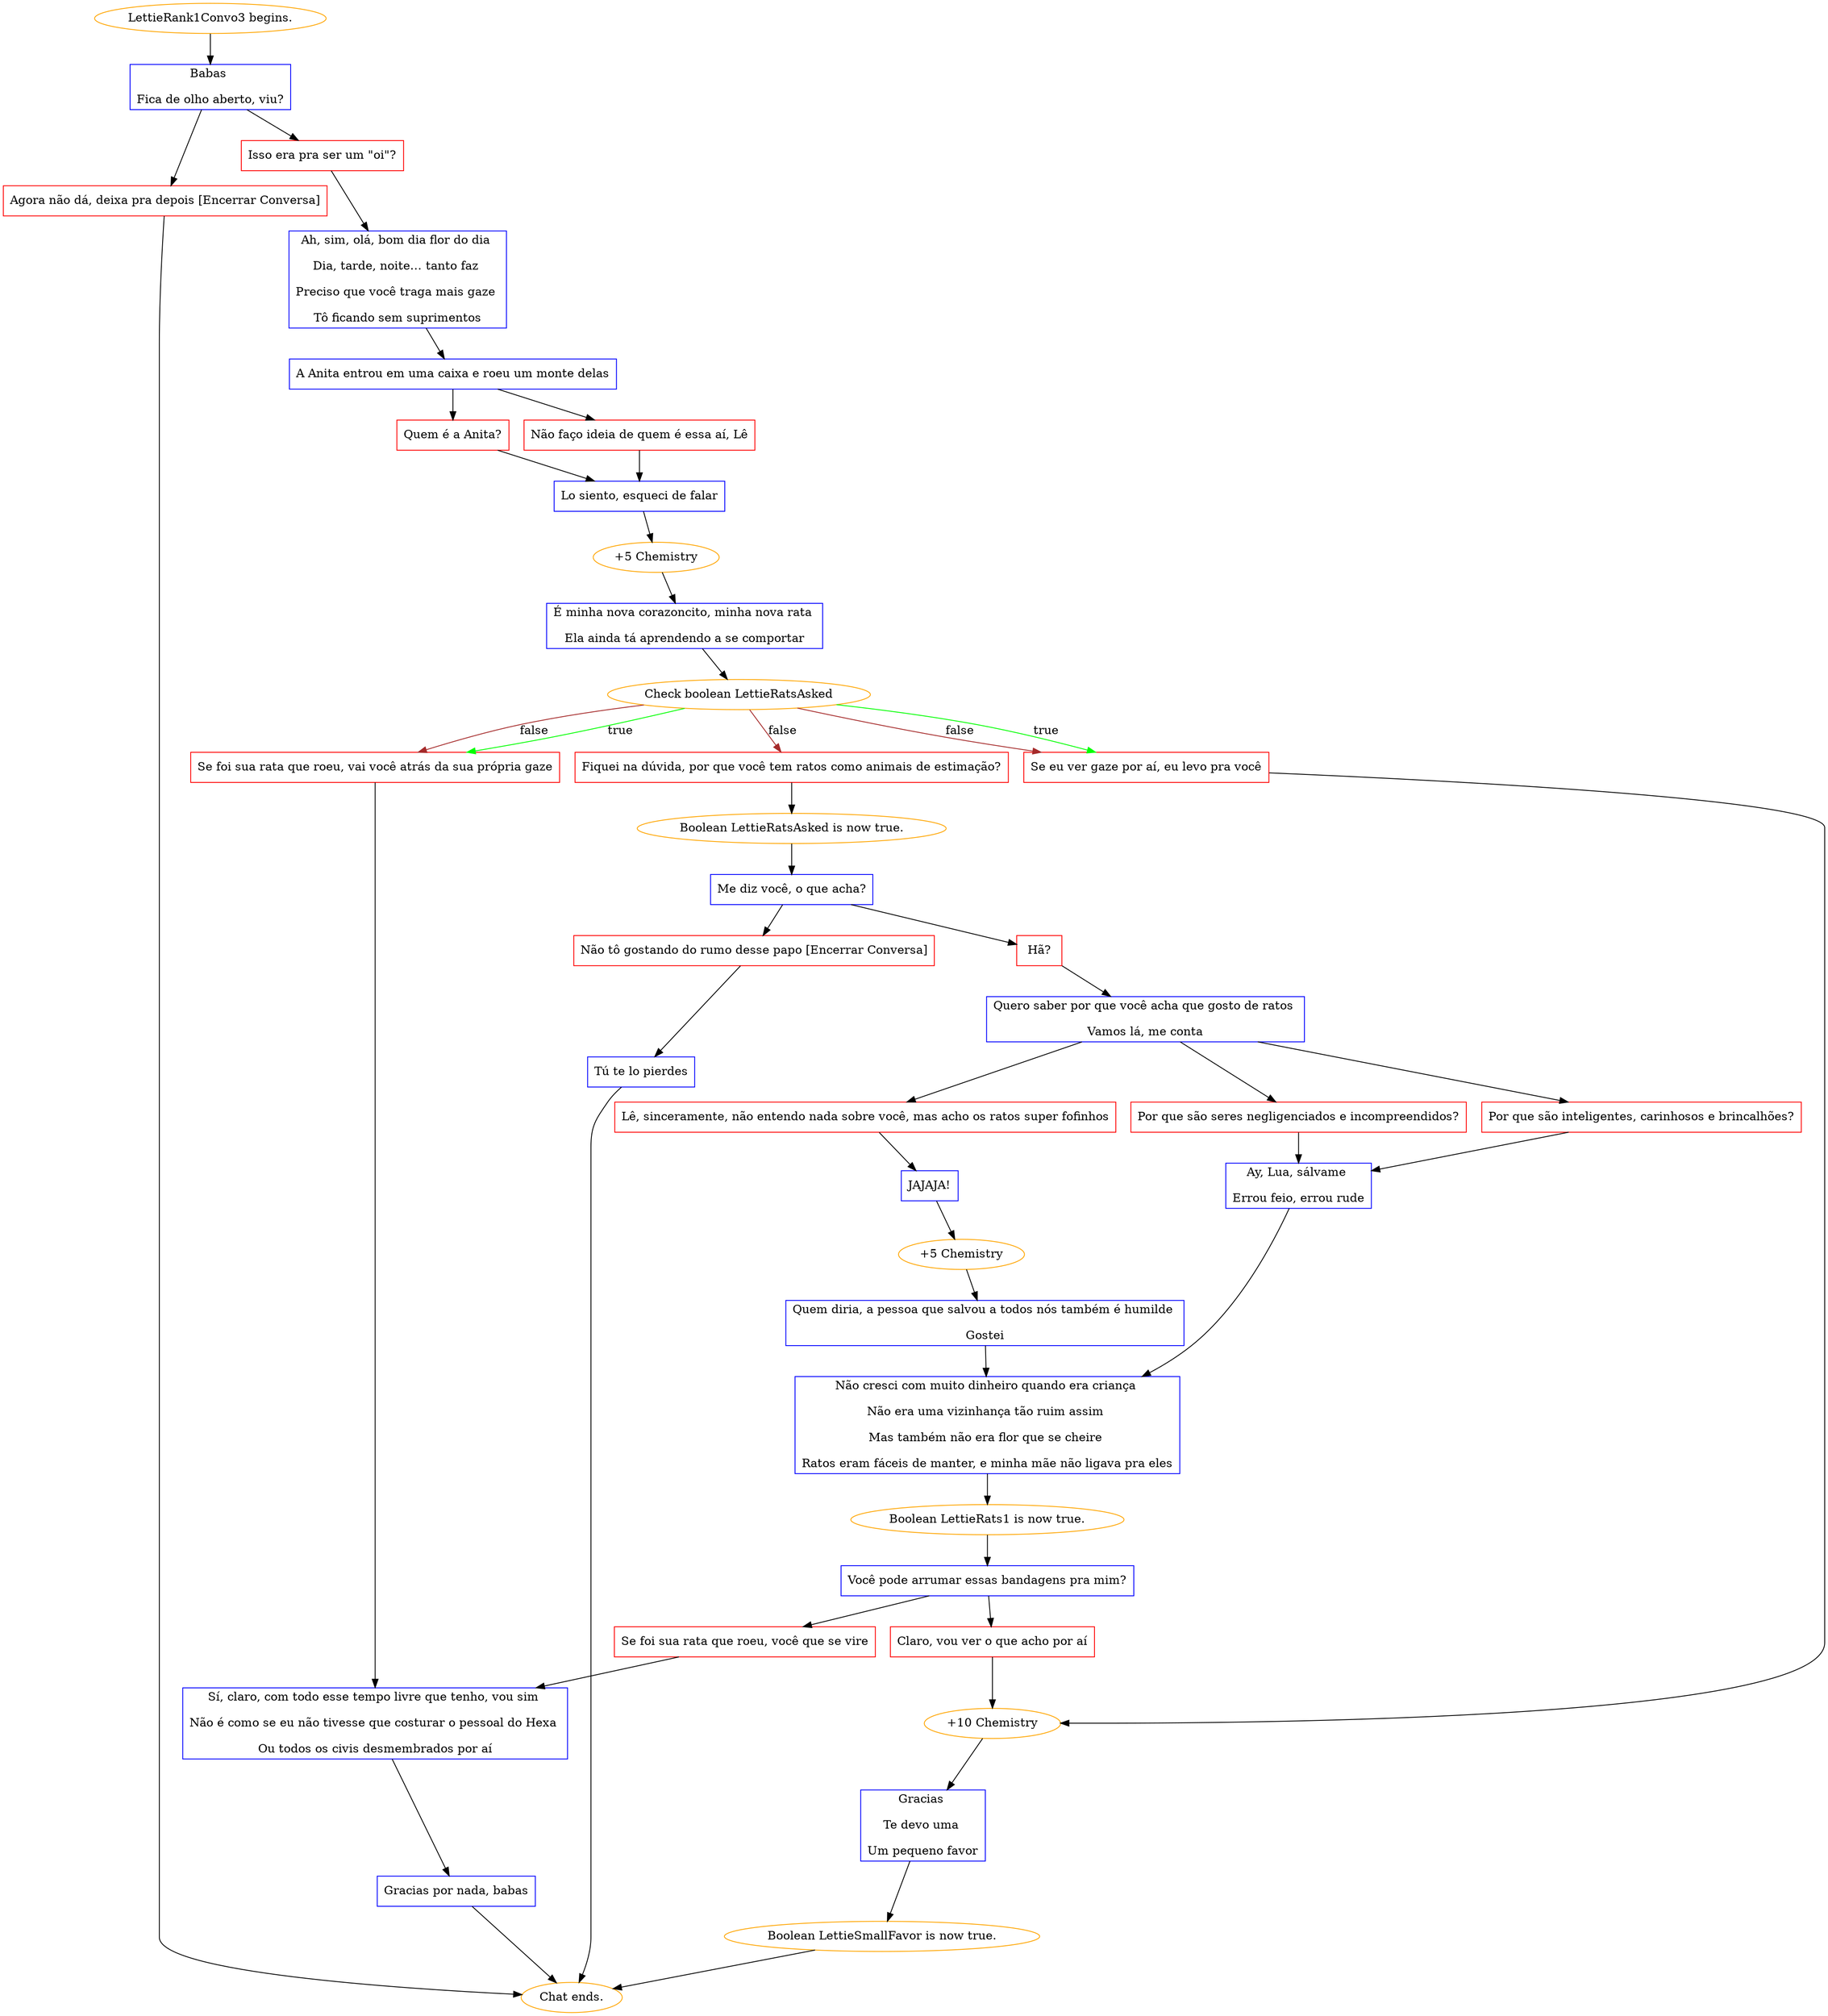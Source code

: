 digraph {
	"LettieRank1Convo3 begins." [color=orange];
		"LettieRank1Convo3 begins." -> j3610974471;
	j3610974471 [label="Babas 
Fica de olho aberto, viu?",shape=box,color=blue];
		j3610974471 -> j3540626121;
		j3610974471 -> j965625746;
	j3540626121 [label="Isso era pra ser um \"oi\"?",shape=box,color=red];
		j3540626121 -> j2487013242;
	j965625746 [label="Agora não dá, deixa pra depois [Encerrar Conversa]",shape=box,color=red];
		j965625746 -> "Chat ends.";
	j2487013242 [label="Ah, sim, olá, bom dia flor do dia 
Dia, tarde, noite… tanto faz 
Preciso que você traga mais gaze 
Tô ficando sem suprimentos",shape=box,color=blue];
		j2487013242 -> j2041562595;
	"Chat ends." [color=orange];
	j2041562595 [label="A Anita entrou em uma caixa e roeu um monte delas",shape=box,color=blue];
		j2041562595 -> j845363908;
		j2041562595 -> j3463947999;
	j845363908 [label="Quem é a Anita?",shape=box,color=red];
		j845363908 -> j139334934;
	j3463947999 [label="Não faço ideia de quem é essa aí, Lê",shape=box,color=red];
		j3463947999 -> j139334934;
	j139334934 [label="Lo siento, esqueci de falar",shape=box,color=blue];
		j139334934 -> j1083263595;
	j1083263595 [label="+5 Chemistry",color=orange];
		j1083263595 -> j3783660575;
	j3783660575 [label="É minha nova corazoncito, minha nova rata 
Ela ainda tá aprendendo a se comportar",shape=box,color=blue];
		j3783660575 -> j2299607748;
	j2299607748 [label="Check boolean LettieRatsAsked",color=orange];
		j2299607748 -> j1694548704 [label=true,color=green];
		j2299607748 -> j1438934103 [label=true,color=green];
		j2299607748 -> j4099606955 [label=false,color=brown];
		j2299607748 -> j1694548704 [label=false,color=brown];
		j2299607748 -> j1438934103 [label=false,color=brown];
	j1694548704 [label="Se eu ver gaze por aí, eu levo pra você",shape=box,color=red];
		j1694548704 -> j1329301244;
	j1438934103 [label="Se foi sua rata que roeu, vai você atrás da sua própria gaze",shape=box,color=red];
		j1438934103 -> j4073632194;
	j4099606955 [label="Fiquei na dúvida, por que você tem ratos como animais de estimação?",shape=box,color=red];
		j4099606955 -> j4026824206;
	j1329301244 [label="+10 Chemistry",color=orange];
		j1329301244 -> j4031320816;
	j4073632194 [label="Sí, claro, com todo esse tempo livre que tenho, vou sim 
Não é como se eu não tivesse que costurar o pessoal do Hexa 
Ou todos os civis desmembrados por aí",shape=box,color=blue];
		j4073632194 -> j3551064085;
	j4026824206 [label="Boolean LettieRatsAsked is now true.",color=orange];
		j4026824206 -> j3885043746;
	j4031320816 [label="Gracias 
Te devo uma 
Um pequeno favor",shape=box,color=blue];
		j4031320816 -> j2570747018;
	j3551064085 [label="Gracias por nada, babas",shape=box,color=blue];
		j3551064085 -> "Chat ends.";
	j3885043746 [label="Me diz você, o que acha?",shape=box,color=blue];
		j3885043746 -> j1177445086;
		j3885043746 -> j593813598;
	j2570747018 [label="Boolean LettieSmallFavor is now true.",color=orange];
		j2570747018 -> "Chat ends.";
	j1177445086 [label="Hã?",shape=box,color=red];
		j1177445086 -> j2051593171;
	j593813598 [label="Não tô gostando do rumo desse papo [Encerrar Conversa]",shape=box,color=red];
		j593813598 -> j2365690676;
	j2051593171 [label="Quero saber por que você acha que gosto de ratos 
Vamos lá, me conta",shape=box,color=blue];
		j2051593171 -> j2803480794;
		j2051593171 -> j2247989124;
		j2051593171 -> j1112805791;
	j2365690676 [label="Tú te lo pierdes",shape=box,color=blue];
		j2365690676 -> "Chat ends.";
	j2803480794 [label="Por que são inteligentes, carinhosos e brincalhões?",shape=box,color=red];
		j2803480794 -> j3724703812;
	j2247989124 [label="Por que são seres negligenciados e incompreendidos?",shape=box,color=red];
		j2247989124 -> j3724703812;
	j1112805791 [label="Lê, sinceramente, não entendo nada sobre você, mas acho os ratos super fofinhos",shape=box,color=red];
		j1112805791 -> j3134549726;
	j3724703812 [label="Ay, Lua, sálvame 
Errou feio, errou rude",shape=box,color=blue];
		j3724703812 -> j146598391;
	j3134549726 [label="JAJAJA!",shape=box,color=blue];
		j3134549726 -> j3970580445;
	j146598391 [label="Não cresci com muito dinheiro quando era criança 
Não era uma vizinhança tão ruim assim 
Mas também não era flor que se cheire 
Ratos eram fáceis de manter, e minha mãe não ligava pra eles",shape=box,color=blue];
		j146598391 -> j538150627;
	j3970580445 [label="+5 Chemistry",color=orange];
		j3970580445 -> j3540999971;
	j538150627 [label="Boolean LettieRats1 is now true.",color=orange];
		j538150627 -> j175094882;
	j3540999971 [label="Quem diria, a pessoa que salvou a todos nós também é humilde 
Gostei",shape=box,color=blue];
		j3540999971 -> j146598391;
	j175094882 [label="Você pode arrumar essas bandagens pra mim?",shape=box,color=blue];
		j175094882 -> j2154650829;
		j175094882 -> j4026908713;
	j2154650829 [label="Claro, vou ver o que acho por aí",shape=box,color=red];
		j2154650829 -> j1329301244;
	j4026908713 [label="Se foi sua rata que roeu, você que se vire",shape=box,color=red];
		j4026908713 -> j4073632194;
}